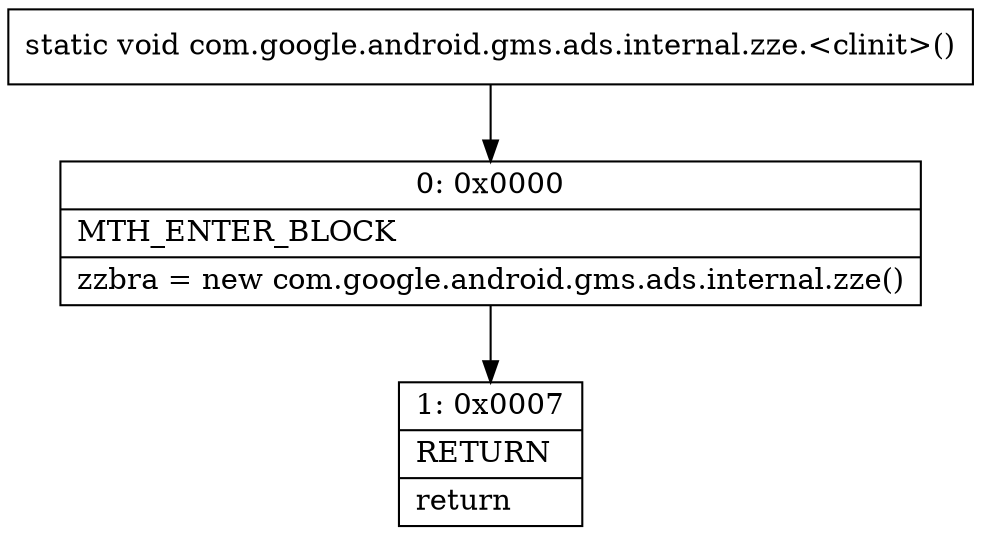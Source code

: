 digraph "CFG forcom.google.android.gms.ads.internal.zze.\<clinit\>()V" {
Node_0 [shape=record,label="{0\:\ 0x0000|MTH_ENTER_BLOCK\l|zzbra = new com.google.android.gms.ads.internal.zze()\l}"];
Node_1 [shape=record,label="{1\:\ 0x0007|RETURN\l|return\l}"];
MethodNode[shape=record,label="{static void com.google.android.gms.ads.internal.zze.\<clinit\>() }"];
MethodNode -> Node_0;
Node_0 -> Node_1;
}

